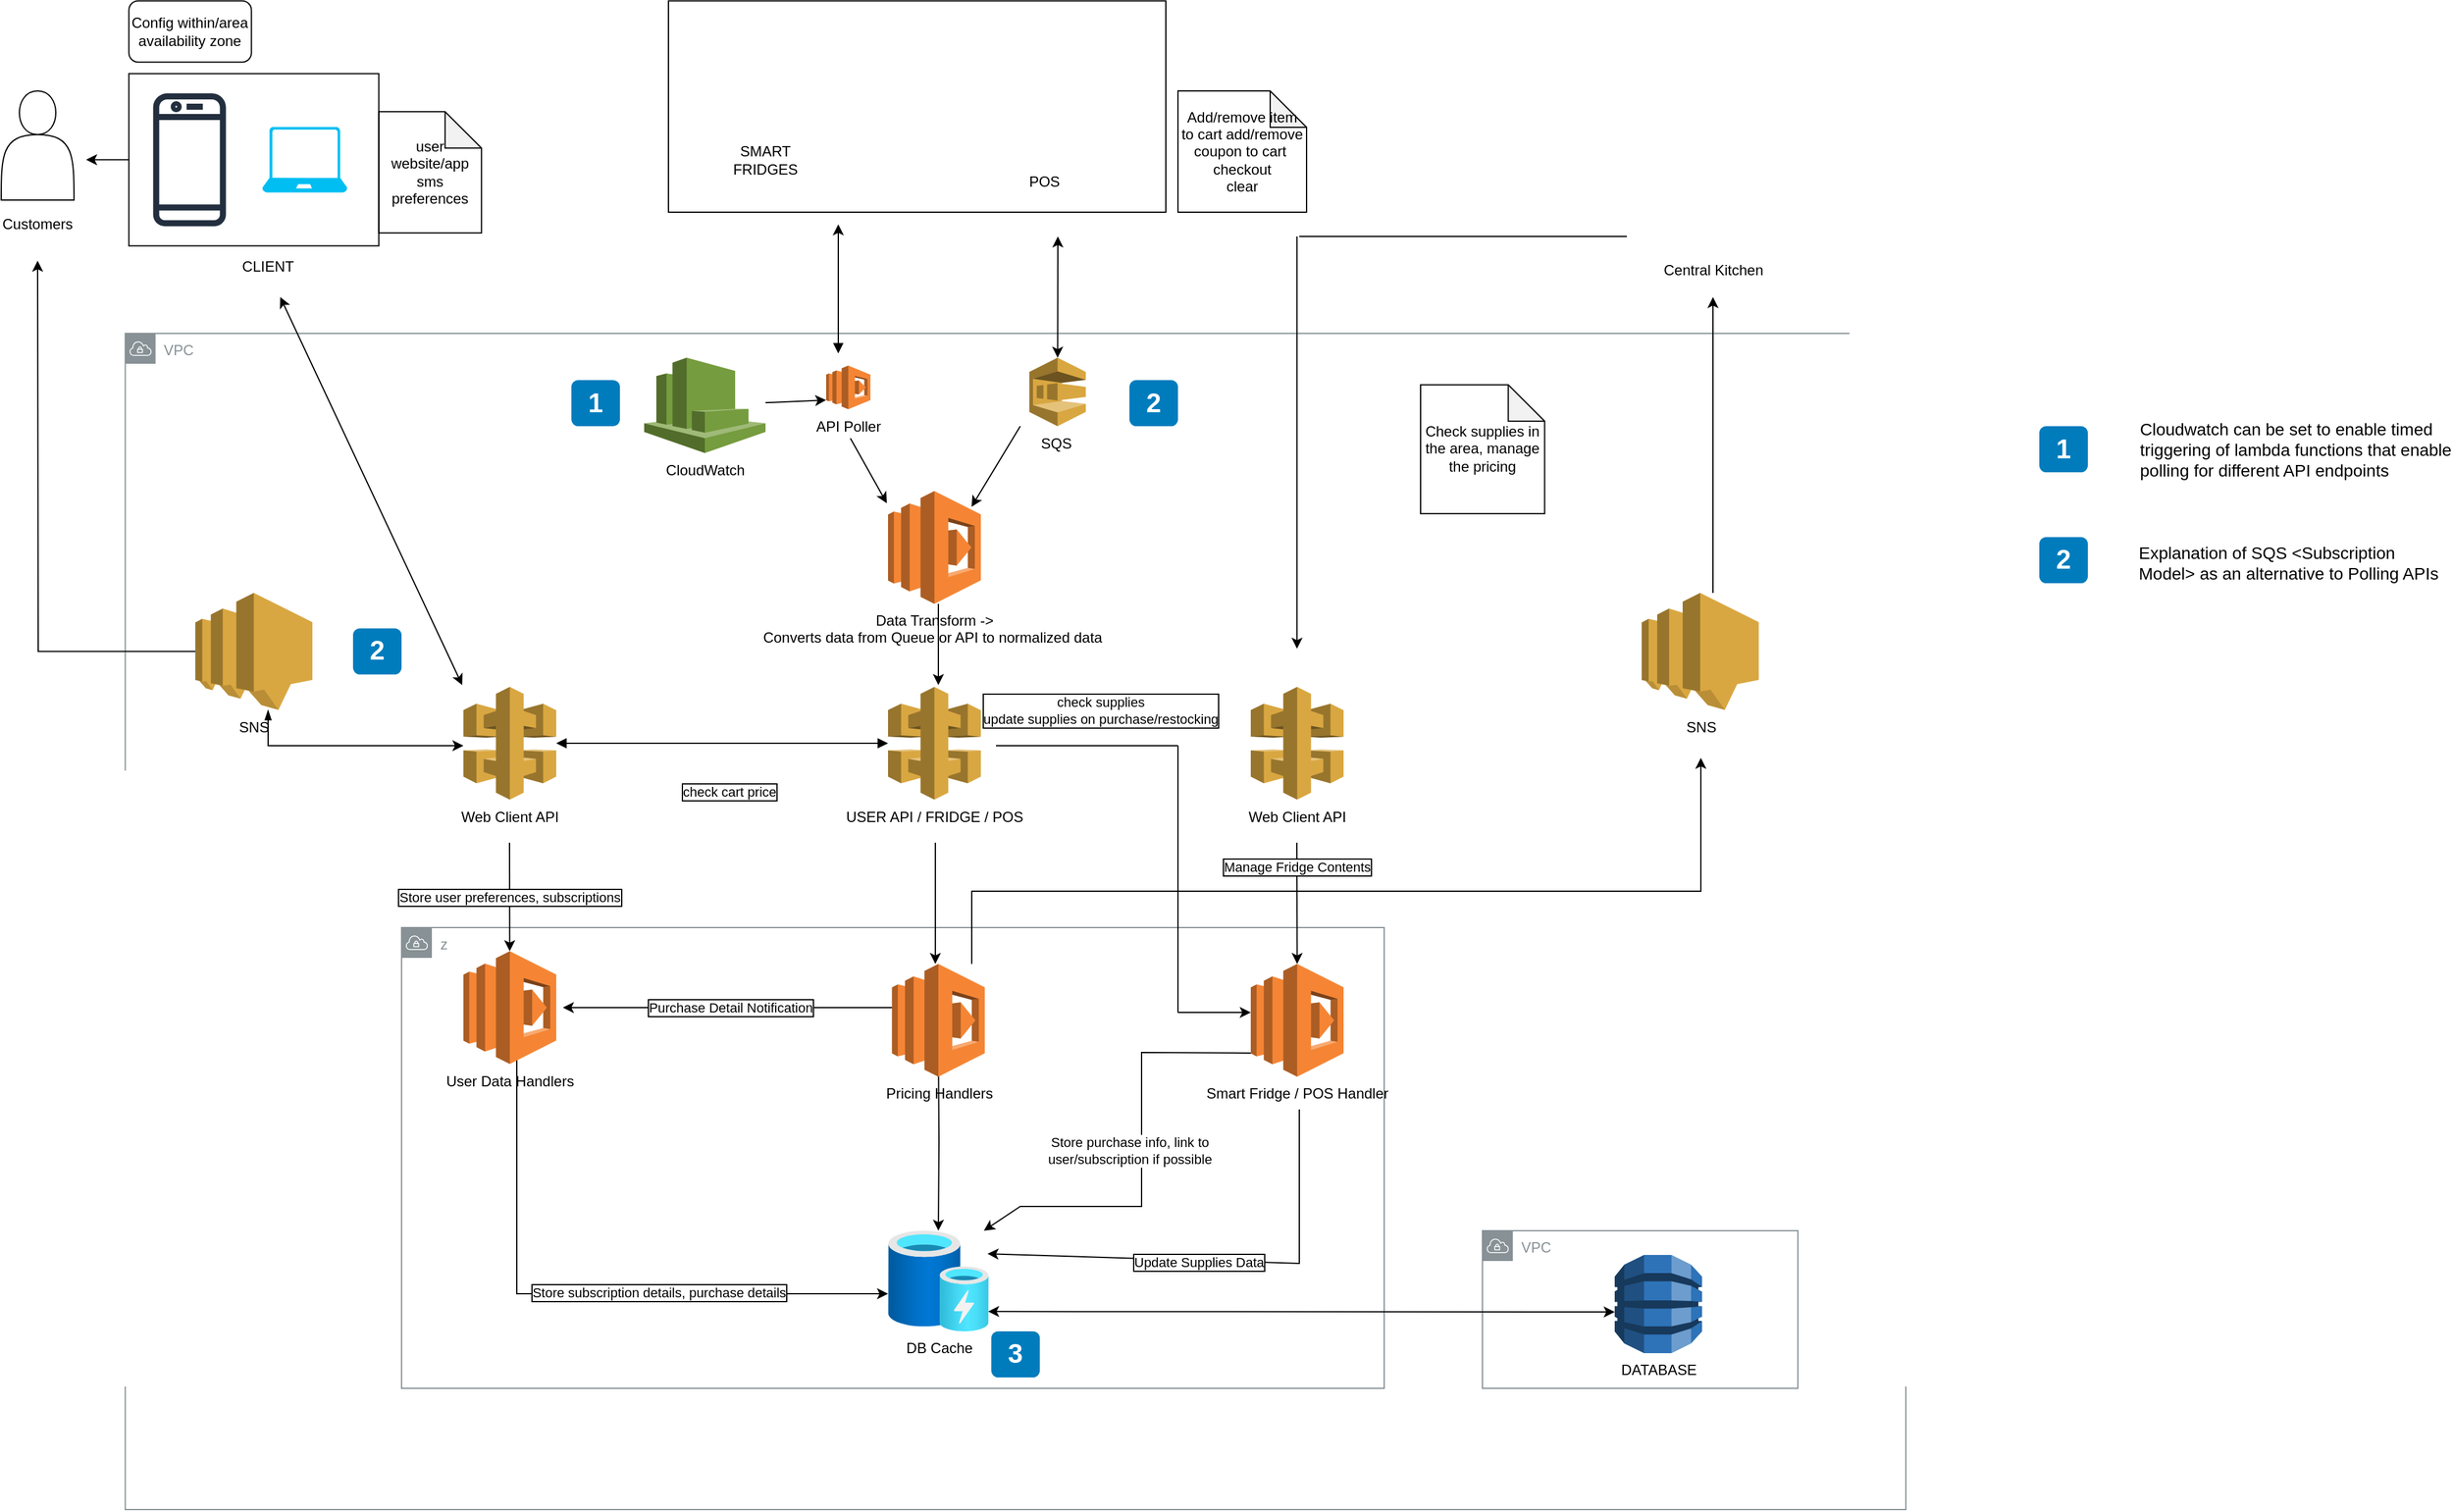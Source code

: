 <mxfile version="13.8.8" type="github">
  <diagram id="Ht1M8jgEwFfnCIfOTk4-" name="Baseline">
    <mxGraphModel dx="1185" dy="1864" grid="1" gridSize="10" guides="1" tooltips="1" connect="1" arrows="1" fold="1" page="1" pageScale="1" pageWidth="827" pageHeight="1169" math="0" shadow="0">
      <root>
        <mxCell id="0" />
        <mxCell id="1" parent="0" />
        <mxCell id="fEWSsfInUBWigz7cEwma-26" value="VPC" style="outlineConnect=0;gradientColor=none;html=1;whiteSpace=wrap;fontSize=12;fontStyle=0;shape=mxgraph.aws4.group;grIcon=mxgraph.aws4.group_vpc;strokeColor=#879196;fillColor=none;verticalAlign=top;align=left;spacingLeft=30;fontColor=#879196;dashed=0;" parent="1" vertex="1">
          <mxGeometry x="1241" y="740" width="260" height="130" as="geometry" />
        </mxCell>
        <mxCell id="fEWSsfInUBWigz7cEwma-25" value="z" style="outlineConnect=0;gradientColor=none;html=1;whiteSpace=wrap;fontSize=12;fontStyle=0;shape=mxgraph.aws4.group;grIcon=mxgraph.aws4.group_vpc;strokeColor=#879196;fillColor=none;verticalAlign=top;align=left;spacingLeft=30;fontColor=#879196;dashed=0;movable=0;resizable=0;rotatable=0;deletable=0;editable=0;connectable=0;" parent="1" vertex="1">
          <mxGeometry x="350" y="490" width="810" height="380" as="geometry" />
        </mxCell>
        <mxCell id="fEWSsfInUBWigz7cEwma-69" value="VPC" style="outlineConnect=0;gradientColor=none;html=1;whiteSpace=wrap;fontSize=12;fontStyle=0;shape=mxgraph.aws4.group;grIcon=mxgraph.aws4.group_vpc;strokeColor=#879196;fillColor=none;verticalAlign=top;align=left;spacingLeft=30;fontColor=#879196;dashed=0;movable=0;resizable=0;rotatable=0;deletable=0;editable=0;connectable=0;" parent="1" vertex="1">
          <mxGeometry x="122.25" width="1467.75" height="970" as="geometry" />
        </mxCell>
        <mxCell id="-QjtrjUzRDEMRZ5MF8oH-42" value="1" style="rounded=1;whiteSpace=wrap;html=1;fillColor=#007CBD;strokeColor=none;fontColor=#FFFFFF;fontStyle=1;fontSize=22;labelBackgroundColor=none;" parent="1" vertex="1">
          <mxGeometry x="1700" y="76.5" width="40" height="38" as="geometry" />
        </mxCell>
        <mxCell id="-QjtrjUzRDEMRZ5MF8oH-43" value="2" style="rounded=1;whiteSpace=wrap;html=1;fillColor=#007CBD;strokeColor=none;fontColor=#FFFFFF;fontStyle=1;fontSize=22;labelBackgroundColor=none;" parent="1" vertex="1">
          <mxGeometry x="1700" y="168" width="40" height="38" as="geometry" />
        </mxCell>
        <mxCell id="SCVMTBWpLvtzJIhz15lM-13" value="Cloudwatch can be set to enable timed triggering of lambda functions that enable polling for different API endpoints" style="text;html=1;align=left;verticalAlign=top;spacingTop=-4;fontSize=14;labelBackgroundColor=none;whiteSpace=wrap;" parent="1" vertex="1">
          <mxGeometry x="1781" y="67.5" width="259" height="113" as="geometry" />
        </mxCell>
        <mxCell id="SCVMTBWpLvtzJIhz15lM-14" value="Explanation of SQS &amp;lt;Subscription Model&amp;gt; as an alternative to Polling APIs" style="text;html=1;align=left;verticalAlign=top;spacingTop=-4;fontSize=14;labelBackgroundColor=none;whiteSpace=wrap;" parent="1" vertex="1">
          <mxGeometry x="1780" y="169.5" width="250" height="53.5" as="geometry" />
        </mxCell>
        <mxCell id="jZVaUwOg5UY3L9NAnvdq-179" value="" style="group" parent="1" vertex="1" connectable="0">
          <mxGeometry x="1350" y="384.5" width="21" height="26" as="geometry" />
        </mxCell>
        <mxCell id="jZVaUwOg5UY3L9NAnvdq-180" value="" style="rounded=0;whiteSpace=wrap;html=1;labelBackgroundColor=#ffffff;fontSize=14;align=center;strokeColor=none;" parent="jZVaUwOg5UY3L9NAnvdq-179" vertex="1">
          <mxGeometry width="21" height="26" as="geometry" />
        </mxCell>
        <mxCell id="gl3oY4MYR-EuyxaPfRnC-24" value="Store user preferences, subscriptions" style="edgeStyle=none;rounded=0;orthogonalLoop=1;jettySize=auto;html=1;startArrow=none;startFill=0;labelBorderColor=#000000;" parent="1" edge="1" target="fEWSsfInUBWigz7cEwma-18">
          <mxGeometry relative="1" as="geometry">
            <mxPoint x="448" y="490" as="targetPoint" />
            <mxPoint x="439" y="420" as="sourcePoint" />
          </mxGeometry>
        </mxCell>
        <mxCell id="gl3oY4MYR-EuyxaPfRnC-27" style="rounded=0;orthogonalLoop=1;jettySize=auto;html=1;startArrow=block;startFill=1;endArrow=block;endFill=1;" parent="1" source="gl3oY4MYR-EuyxaPfRnC-5" target="gl3oY4MYR-EuyxaPfRnC-6" edge="1">
          <mxGeometry relative="1" as="geometry">
            <mxPoint x="790" y="374" as="targetPoint" />
          </mxGeometry>
        </mxCell>
        <mxCell id="gl3oY4MYR-EuyxaPfRnC-5" value="Web Client API" style="outlineConnect=0;dashed=0;verticalLabelPosition=bottom;verticalAlign=top;align=center;html=1;shape=mxgraph.aws3.api_gateway;fillColor=#D9A741;gradientColor=none;" parent="1" vertex="1">
          <mxGeometry x="401" y="291.5" width="76.5" height="93" as="geometry" />
        </mxCell>
        <mxCell id="gl3oY4MYR-EuyxaPfRnC-6" value="USER API / FRIDGE / POS" style="outlineConnect=0;dashed=0;verticalLabelPosition=bottom;verticalAlign=top;align=center;html=1;shape=mxgraph.aws3.api_gateway;fillColor=#D9A741;gradientColor=none;" parent="1" vertex="1">
          <mxGeometry x="751" y="291.5" width="76.5" height="93" as="geometry" />
        </mxCell>
        <mxCell id="gl3oY4MYR-EuyxaPfRnC-16" style="edgeStyle=orthogonalEdgeStyle;rounded=0;orthogonalLoop=1;jettySize=auto;html=1;" parent="1" target="gl3oY4MYR-EuyxaPfRnC-13" edge="1">
          <mxGeometry relative="1" as="geometry">
            <Array as="points">
              <mxPoint x="445" y="792" />
            </Array>
            <mxPoint x="445" y="592" as="sourcePoint" />
          </mxGeometry>
        </mxCell>
        <mxCell id="gl3oY4MYR-EuyxaPfRnC-18" value="Store subscription details, purchase details" style="edgeLabel;html=1;align=center;verticalAlign=middle;resizable=0;points=[];labelBorderColor=#000000;" parent="gl3oY4MYR-EuyxaPfRnC-16" vertex="1" connectable="0">
          <mxGeometry x="-0.193" y="59" relative="1" as="geometry">
            <mxPoint x="112.5" y="57.5" as="offset" />
          </mxGeometry>
        </mxCell>
        <mxCell id="gl3oY4MYR-EuyxaPfRnC-17" style="edgeStyle=orthogonalEdgeStyle;rounded=0;orthogonalLoop=1;jettySize=auto;html=1;" parent="1" target="gl3oY4MYR-EuyxaPfRnC-13" edge="1">
          <mxGeometry relative="1" as="geometry">
            <mxPoint x="792.529" y="592" as="sourcePoint" />
          </mxGeometry>
        </mxCell>
        <mxCell id="gl3oY4MYR-EuyxaPfRnC-19" value="Purchase Detail Notification" style="edgeStyle=orthogonalEdgeStyle;rounded=0;orthogonalLoop=1;jettySize=auto;html=1;labelBorderColor=#000000;" parent="1" edge="1">
          <mxGeometry relative="1" as="geometry">
            <mxPoint x="758.0" y="556" as="sourcePoint" />
            <mxPoint x="483" y="556" as="targetPoint" />
          </mxGeometry>
        </mxCell>
        <mxCell id="fEWSsfInUBWigz7cEwma-63" style="edgeStyle=orthogonalEdgeStyle;rounded=0;orthogonalLoop=1;jettySize=auto;html=1;startArrow=none;startFill=0;" parent="1" edge="1">
          <mxGeometry relative="1" as="geometry">
            <mxPoint x="1421" y="350" as="targetPoint" />
            <mxPoint x="820" y="520" as="sourcePoint" />
            <Array as="points">
              <mxPoint x="820" y="460" />
              <mxPoint x="1421" y="460" />
            </Array>
          </mxGeometry>
        </mxCell>
        <mxCell id="gl3oY4MYR-EuyxaPfRnC-20" value="Store purchase info, link to &lt;br&gt;user/subscription if possible" style="edgeStyle=none;rounded=0;orthogonalLoop=1;jettySize=auto;html=1;startArrow=none;startFill=0;entryX=0.952;entryY=0;entryDx=0;entryDy=0;entryPerimeter=0;exitX=0;exitY=0.79;exitDx=0;exitDy=0;exitPerimeter=0;" parent="1" source="fEWSsfInUBWigz7cEwma-67" target="gl3oY4MYR-EuyxaPfRnC-13" edge="1">
          <mxGeometry x="-0.029" y="-10" relative="1" as="geometry">
            <mxPoint x="1053.75" y="556" as="sourcePoint" />
            <Array as="points">
              <mxPoint x="960" y="593" />
              <mxPoint x="960" y="720" />
              <mxPoint x="860" y="720" />
            </Array>
            <mxPoint as="offset" />
          </mxGeometry>
        </mxCell>
        <mxCell id="gl3oY4MYR-EuyxaPfRnC-21" value="Update Supplies Data" style="edgeStyle=none;rounded=0;orthogonalLoop=1;jettySize=auto;html=1;startArrow=none;startFill=0;entryX=0.988;entryY=0.229;entryDx=0;entryDy=0;entryPerimeter=0;labelBorderColor=#000000;" parent="1" target="gl3oY4MYR-EuyxaPfRnC-13" edge="1">
          <mxGeometry x="-0.109" y="-40" relative="1" as="geometry">
            <mxPoint x="964.5" y="760" as="targetPoint" />
            <Array as="points">
              <mxPoint x="1090" y="767" />
            </Array>
            <mxPoint x="-40" y="40" as="offset" />
            <mxPoint x="1090" y="640" as="sourcePoint" />
          </mxGeometry>
        </mxCell>
        <mxCell id="fEWSsfInUBWigz7cEwma-28" style="edgeStyle=orthogonalEdgeStyle;rounded=0;orthogonalLoop=1;jettySize=auto;html=1;entryX=0.994;entryY=0.803;entryDx=0;entryDy=0;entryPerimeter=0;endArrow=classic;endFill=1;startArrow=classic;startFill=1;" parent="1" target="gl3oY4MYR-EuyxaPfRnC-13" edge="1">
          <mxGeometry relative="1" as="geometry">
            <mxPoint x="1240" y="800.5" as="targetPoint" />
            <mxPoint x="1350" y="807" as="sourcePoint" />
            <Array as="points">
              <mxPoint x="1330" y="807" />
            </Array>
          </mxGeometry>
        </mxCell>
        <mxCell id="gl3oY4MYR-EuyxaPfRnC-12" value="DATABASE" style="outlineConnect=0;dashed=0;verticalLabelPosition=bottom;verticalAlign=top;align=center;html=1;shape=mxgraph.aws3.dynamo_db;fillColor=#2E73B8;gradientColor=none;" parent="1" vertex="1">
          <mxGeometry x="1350" y="760" width="72" height="81" as="geometry" />
        </mxCell>
        <mxCell id="gl3oY4MYR-EuyxaPfRnC-13" value="DB Cache" style="aspect=fixed;html=1;points=[];align=center;image;fontSize=12;image=img/lib/azure2/general/Cache.svg;" parent="1" vertex="1">
          <mxGeometry x="751" y="740" width="83" height="83" as="geometry" />
        </mxCell>
        <mxCell id="gl3oY4MYR-EuyxaPfRnC-25" value="Manage Fridge Contents" style="edgeStyle=none;rounded=0;orthogonalLoop=1;jettySize=auto;html=1;startArrow=none;startFill=0;entryX=0.5;entryY=0;entryDx=0;entryDy=0;entryPerimeter=0;labelBorderColor=#000000;" parent="1" edge="1" target="fEWSsfInUBWigz7cEwma-67">
          <mxGeometry x="-0.6" relative="1" as="geometry">
            <mxPoint x="1088" y="420" as="sourcePoint" />
            <mxPoint as="offset" />
            <mxPoint x="1140.005" y="566.08" as="targetPoint" />
          </mxGeometry>
        </mxCell>
        <mxCell id="gl3oY4MYR-EuyxaPfRnC-22" value="Web Client API" style="outlineConnect=0;dashed=0;verticalLabelPosition=bottom;verticalAlign=top;align=center;html=1;shape=mxgraph.aws3.api_gateway;fillColor=#D9A741;gradientColor=none;" parent="1" vertex="1">
          <mxGeometry x="1050" y="291.5" width="76.5" height="93" as="geometry" />
        </mxCell>
        <mxCell id="gl3oY4MYR-EuyxaPfRnC-26" value="Check supplies in the area, manage the pricing" style="shape=note;whiteSpace=wrap;html=1;backgroundOutline=1;darkOpacity=0.05;" parent="1" vertex="1">
          <mxGeometry x="1190" y="42.37" width="102.25" height="106.25" as="geometry" />
        </mxCell>
        <mxCell id="jE5sYu9Vxkrzj_yrKMdt-1" value="Add/remove item to cart add/remove coupon to cart&amp;nbsp;&lt;br&gt;checkout&lt;br&gt;clear" style="shape=note;whiteSpace=wrap;html=1;backgroundOutline=1;darkOpacity=0.05;" parent="1" vertex="1">
          <mxGeometry x="990" y="-200" width="106" height="100" as="geometry" />
        </mxCell>
        <mxCell id="jE5sYu9Vxkrzj_yrKMdt-2" value="" style="endArrow=classic;html=1;" parent="1" edge="1">
          <mxGeometry width="50" height="50" relative="1" as="geometry">
            <mxPoint x="790" y="420" as="sourcePoint" />
            <mxPoint x="790" y="520" as="targetPoint" />
          </mxGeometry>
        </mxCell>
        <mxCell id="jE5sYu9Vxkrzj_yrKMdt-3" value="check cart price" style="edgeLabel;html=1;align=center;verticalAlign=middle;resizable=0;points=[];labelBorderColor=#000000;" parent="jE5sYu9Vxkrzj_yrKMdt-2" vertex="1" connectable="0">
          <mxGeometry x="-0.92" relative="1" as="geometry">
            <mxPoint x="-170" y="-46.19" as="offset" />
          </mxGeometry>
        </mxCell>
        <mxCell id="jE5sYu9Vxkrzj_yrKMdt-4" value="user website/app sms preferences" style="shape=note;whiteSpace=wrap;html=1;backgroundOutline=1;darkOpacity=0.05;" parent="1" vertex="1">
          <mxGeometry x="331.25" y="-182.88" width="84.62" height="100" as="geometry" />
        </mxCell>
        <mxCell id="jE5sYu9Vxkrzj_yrKMdt-5" value="Config within/area availability zone" style="rounded=1;whiteSpace=wrap;html=1;" parent="1" vertex="1">
          <mxGeometry x="125.25" y="-274.25" width="101" height="50.5" as="geometry" />
        </mxCell>
        <mxCell id="jE5sYu9Vxkrzj_yrKMdt-6" value="" style="endArrow=none;html=1;" parent="1" edge="1">
          <mxGeometry width="50" height="50" relative="1" as="geometry">
            <mxPoint x="840" y="340" as="sourcePoint" />
            <mxPoint x="990" y="340" as="targetPoint" />
          </mxGeometry>
        </mxCell>
        <mxCell id="jE5sYu9Vxkrzj_yrKMdt-9" value="check supplies&lt;br&gt;update supplies on purchase/restocking" style="edgeLabel;html=1;align=center;verticalAlign=middle;resizable=0;points=[];labelBorderColor=#000000;" parent="jE5sYu9Vxkrzj_yrKMdt-6" vertex="1" connectable="0">
          <mxGeometry x="0.856" y="-2" relative="1" as="geometry">
            <mxPoint x="-53.2" y="-31.5" as="offset" />
          </mxGeometry>
        </mxCell>
        <mxCell id="jE5sYu9Vxkrzj_yrKMdt-7" value="" style="endArrow=none;html=1;endFill=0;" parent="1" edge="1">
          <mxGeometry width="50" height="50" relative="1" as="geometry">
            <mxPoint x="990" y="340" as="sourcePoint" />
            <mxPoint x="990" y="560" as="targetPoint" />
          </mxGeometry>
        </mxCell>
        <mxCell id="fEWSsfInUBWigz7cEwma-18" value="User Data Handlers" style="outlineConnect=0;dashed=0;verticalLabelPosition=bottom;verticalAlign=top;align=center;html=1;shape=mxgraph.aws3.lambda;fillColor=#F58534;gradientColor=none;" parent="1" vertex="1">
          <mxGeometry x="401" y="509.5" width="76.5" height="93" as="geometry" />
        </mxCell>
        <mxCell id="fEWSsfInUBWigz7cEwma-31" value="SQS&amp;nbsp;" style="outlineConnect=0;dashed=0;verticalLabelPosition=bottom;verticalAlign=top;align=center;html=1;shape=mxgraph.aws3.sqs;fillColor=#D9A741;gradientColor=none;" parent="1" vertex="1">
          <mxGeometry x="867.5" y="19.97" width="46.5" height="56.53" as="geometry" />
        </mxCell>
        <mxCell id="fEWSsfInUBWigz7cEwma-38" value="" style="group" parent="1" vertex="1" connectable="0">
          <mxGeometry x="810" y="-240" width="141.5" height="104.5" as="geometry" />
        </mxCell>
        <mxCell id="fEWSsfInUBWigz7cEwma-22" value="" style="shape=image;html=1;verticalAlign=top;verticalLabelPosition=bottom;labelBackgroundColor=#ffffff;imageAspect=0;aspect=fixed;image=https://cdn0.iconfinder.com/data/icons/cryptocurrency-blockchain-fintech-free/32/finance_Checkout_order_order_checkout_stripe_terminal_credit_card-65-128.png;fillColor=none;" parent="fEWSsfInUBWigz7cEwma-38" vertex="1">
          <mxGeometry width="52.25" height="52.25" as="geometry" />
        </mxCell>
        <mxCell id="fEWSsfInUBWigz7cEwma-23" value="" style="shape=image;html=1;verticalAlign=top;verticalLabelPosition=bottom;labelBackgroundColor=#ffffff;imageAspect=0;aspect=fixed;image=https://cdn0.iconfinder.com/data/icons/cryptocurrency-blockchain-fintech-free/32/finance_Checkout_order_order_checkout_stripe_terminal_credit_card-65-128.png;fillColor=none;" parent="fEWSsfInUBWigz7cEwma-38" vertex="1">
          <mxGeometry x="42.25" y="25.37" width="52.25" height="52.25" as="geometry" />
        </mxCell>
        <mxCell id="fEWSsfInUBWigz7cEwma-24" value="" style="shape=image;html=1;verticalAlign=top;verticalLabelPosition=bottom;labelBackgroundColor=#ffffff;imageAspect=0;aspect=fixed;image=https://cdn0.iconfinder.com/data/icons/cryptocurrency-blockchain-fintech-free/32/finance_Checkout_order_order_checkout_stripe_terminal_credit_card-65-128.png;fillColor=none;" parent="fEWSsfInUBWigz7cEwma-38" vertex="1">
          <mxGeometry x="89.25" y="52.25" width="52.25" height="52.25" as="geometry" />
        </mxCell>
        <mxCell id="fEWSsfInUBWigz7cEwma-39" value="" style="group" parent="1" vertex="1" connectable="0">
          <mxGeometry x="604.62" y="-240" width="120" height="79.25" as="geometry" />
        </mxCell>
        <mxCell id="fEWSsfInUBWigz7cEwma-14" value="" style="shape=image;html=1;verticalAlign=top;verticalLabelPosition=bottom;labelBackgroundColor=#ffffff;imageAspect=0;aspect=fixed;image=https://cdn2.iconfinder.com/data/icons/home-sweet-home-4/320/fredge-128.png;fillColor=none;" parent="fEWSsfInUBWigz7cEwma-39" vertex="1">
          <mxGeometry width="41.057" height="41.057" as="geometry" />
        </mxCell>
        <mxCell id="fEWSsfInUBWigz7cEwma-20" value="" style="shape=image;html=1;verticalAlign=top;verticalLabelPosition=bottom;labelBackgroundColor=#ffffff;imageAspect=0;aspect=fixed;image=https://cdn2.iconfinder.com/data/icons/home-sweet-home-4/320/fredge-128.png;fillColor=none;" parent="fEWSsfInUBWigz7cEwma-39" vertex="1">
          <mxGeometry x="41.81" y="20.533" width="38.193" height="38.193" as="geometry" />
        </mxCell>
        <mxCell id="fEWSsfInUBWigz7cEwma-21" value="" style="shape=image;html=1;verticalAlign=top;verticalLabelPosition=bottom;labelBackgroundColor=#ffffff;imageAspect=0;aspect=fixed;image=https://cdn2.iconfinder.com/data/icons/home-sweet-home-4/320/fredge-128.png;fillColor=none;" parent="fEWSsfInUBWigz7cEwma-39" vertex="1">
          <mxGeometry x="80" y="41.057" width="38.193" height="38.193" as="geometry" />
        </mxCell>
        <mxCell id="fEWSsfInUBWigz7cEwma-35" value="CloudWatch" style="outlineConnect=0;dashed=0;verticalLabelPosition=bottom;verticalAlign=top;align=center;html=1;shape=mxgraph.aws3.cloudwatch;fillColor=#759C3E;gradientColor=none;" parent="1" vertex="1">
          <mxGeometry x="550" y="19.97" width="100" height="78.64" as="geometry" />
        </mxCell>
        <mxCell id="fEWSsfInUBWigz7cEwma-77" style="edgeStyle=orthogonalEdgeStyle;rounded=0;orthogonalLoop=1;jettySize=auto;html=1;startArrow=none;startFill=0;" parent="1" source="fEWSsfInUBWigz7cEwma-19" edge="1">
          <mxGeometry relative="1" as="geometry">
            <mxPoint x="792.5" y="290" as="targetPoint" />
            <Array as="points">
              <mxPoint x="793" y="257" />
            </Array>
          </mxGeometry>
        </mxCell>
        <mxCell id="fEWSsfInUBWigz7cEwma-19" value="Data Transform -&amp;gt; &lt;br&gt;Converts data from Queue or API to normalized data&amp;nbsp;" style="outlineConnect=0;dashed=0;verticalLabelPosition=bottom;verticalAlign=top;align=center;html=1;shape=mxgraph.aws3.lambda;fillColor=#F58534;gradientColor=none;" parent="1" vertex="1">
          <mxGeometry x="751" y="130" width="76.5" height="93" as="geometry" />
        </mxCell>
        <mxCell id="fEWSsfInUBWigz7cEwma-45" value="API Poller" style="outlineConnect=0;dashed=0;verticalLabelPosition=bottom;verticalAlign=top;align=center;html=1;shape=mxgraph.aws3.lambda;fillColor=#F58534;gradientColor=none;" parent="1" vertex="1">
          <mxGeometry x="700" y="26.5" width="36.5" height="36" as="geometry" />
        </mxCell>
        <mxCell id="fEWSsfInUBWigz7cEwma-47" value="" style="endArrow=classic;html=1;entryX=0;entryY=0.79;entryDx=0;entryDy=0;entryPerimeter=0;" parent="1" source="fEWSsfInUBWigz7cEwma-35" target="fEWSsfInUBWigz7cEwma-45" edge="1">
          <mxGeometry width="50" height="50" relative="1" as="geometry">
            <mxPoint x="620" y="106.5" as="sourcePoint" />
            <mxPoint x="670" y="56.5" as="targetPoint" />
          </mxGeometry>
        </mxCell>
        <mxCell id="fEWSsfInUBWigz7cEwma-48" value="" style="endArrow=classic;html=1;startArrow=block;startFill=1;" parent="1" edge="1">
          <mxGeometry width="50" height="50" relative="1" as="geometry">
            <mxPoint x="710" y="16.5" as="sourcePoint" />
            <mxPoint x="710" y="-90" as="targetPoint" />
          </mxGeometry>
        </mxCell>
        <mxCell id="fEWSsfInUBWigz7cEwma-50" value="" style="endArrow=classic;html=1;" parent="1" edge="1">
          <mxGeometry width="50" height="50" relative="1" as="geometry">
            <mxPoint x="720" y="86.5" as="sourcePoint" />
            <mxPoint x="750" y="140" as="targetPoint" />
          </mxGeometry>
        </mxCell>
        <mxCell id="fEWSsfInUBWigz7cEwma-51" value="" style="endArrow=classic;html=1;startArrow=classic;startFill=1;" parent="1" source="fEWSsfInUBWigz7cEwma-31" edge="1">
          <mxGeometry width="50" height="50" relative="1" as="geometry">
            <mxPoint x="750" y="36.5" as="sourcePoint" />
            <mxPoint x="891" y="-80" as="targetPoint" />
          </mxGeometry>
        </mxCell>
        <mxCell id="fEWSsfInUBWigz7cEwma-53" value="" style="endArrow=classic;html=1;" parent="1" edge="1">
          <mxGeometry width="50" height="50" relative="1" as="geometry">
            <mxPoint x="860" y="76.5" as="sourcePoint" />
            <mxPoint x="819.835" y="143" as="targetPoint" />
          </mxGeometry>
        </mxCell>
        <mxCell id="fEWSsfInUBWigz7cEwma-54" value="Central Kitchen" style="shape=image;html=1;verticalAlign=top;verticalLabelPosition=bottom;labelBackgroundColor=#ffffff;imageAspect=0;aspect=fixed;image=https://cdn1.iconfinder.com/data/icons/locations-redesign/48/Chef1-128.png;fillColor=none;" parent="1" vertex="1">
          <mxGeometry x="1372.25" y="-184.5" width="118" height="118" as="geometry" />
        </mxCell>
        <mxCell id="fEWSsfInUBWigz7cEwma-55" value="" style="endArrow=classic;html=1;startArrow=none;startFill=0;" parent="1" edge="1">
          <mxGeometry width="50" height="50" relative="1" as="geometry">
            <mxPoint x="1088.11" y="-80" as="sourcePoint" />
            <mxPoint x="1088.11" y="260" as="targetPoint" />
          </mxGeometry>
        </mxCell>
        <mxCell id="fEWSsfInUBWigz7cEwma-56" value="" style="endArrow=classic;startArrow=classic;html=1;" parent="1" edge="1">
          <mxGeometry width="50" height="50" relative="1" as="geometry">
            <mxPoint x="400" y="290" as="sourcePoint" />
            <mxPoint x="250" y="-30" as="targetPoint" />
          </mxGeometry>
        </mxCell>
        <mxCell id="fEWSsfInUBWigz7cEwma-59" style="edgeStyle=orthogonalEdgeStyle;rounded=0;orthogonalLoop=1;jettySize=auto;html=1;startArrow=blockThin;startFill=1;" parent="1" source="fEWSsfInUBWigz7cEwma-58" target="gl3oY4MYR-EuyxaPfRnC-5" edge="1">
          <mxGeometry relative="1" as="geometry">
            <mxPoint x="78.25" y="340" as="targetPoint" />
            <Array as="points">
              <mxPoint x="240" y="340" />
            </Array>
          </mxGeometry>
        </mxCell>
        <mxCell id="fEWSsfInUBWigz7cEwma-71" style="edgeStyle=orthogonalEdgeStyle;rounded=0;orthogonalLoop=1;jettySize=auto;html=1;startArrow=none;startFill=0;" parent="1" source="fEWSsfInUBWigz7cEwma-58" edge="1">
          <mxGeometry relative="1" as="geometry">
            <mxPoint x="50" y="-60" as="targetPoint" />
          </mxGeometry>
        </mxCell>
        <mxCell id="fEWSsfInUBWigz7cEwma-58" value="SNS" style="outlineConnect=0;dashed=0;verticalLabelPosition=bottom;verticalAlign=top;align=center;html=1;shape=mxgraph.aws3.sns;fillColor=#D9A741;gradientColor=none;" parent="1" vertex="1">
          <mxGeometry x="180" y="214" width="96.5" height="96.5" as="geometry" />
        </mxCell>
        <mxCell id="fEWSsfInUBWigz7cEwma-64" style="edgeStyle=orthogonalEdgeStyle;rounded=0;orthogonalLoop=1;jettySize=auto;html=1;startArrow=none;startFill=0;" parent="1" source="fEWSsfInUBWigz7cEwma-62" edge="1">
          <mxGeometry relative="1" as="geometry">
            <mxPoint x="1431" y="-30" as="targetPoint" />
            <Array as="points">
              <mxPoint x="1431" y="-30" />
            </Array>
          </mxGeometry>
        </mxCell>
        <mxCell id="fEWSsfInUBWigz7cEwma-62" value="SNS" style="outlineConnect=0;dashed=0;verticalLabelPosition=bottom;verticalAlign=top;align=center;html=1;shape=mxgraph.aws3.sns;fillColor=#D9A741;gradientColor=none;" parent="1" vertex="1">
          <mxGeometry x="1372.25" y="214" width="96.5" height="96.5" as="geometry" />
        </mxCell>
        <mxCell id="fEWSsfInUBWigz7cEwma-66" value="Pricing Handlers" style="outlineConnect=0;dashed=0;verticalLabelPosition=bottom;verticalAlign=top;align=center;html=1;shape=mxgraph.aws3.lambda;fillColor=#F58534;gradientColor=none;" parent="1" vertex="1">
          <mxGeometry x="754.25" y="520" width="76.5" height="93" as="geometry" />
        </mxCell>
        <mxCell id="fEWSsfInUBWigz7cEwma-67" value="Smart Fridge / POS Handler" style="outlineConnect=0;dashed=0;verticalLabelPosition=bottom;verticalAlign=top;align=center;html=1;shape=mxgraph.aws3.lambda;fillColor=#F58534;gradientColor=none;" parent="1" vertex="1">
          <mxGeometry x="1050" y="520" width="76.5" height="93" as="geometry" />
        </mxCell>
        <mxCell id="fEWSsfInUBWigz7cEwma-70" value="" style="group" parent="1" vertex="1" connectable="0">
          <mxGeometry x="125.25" y="-214.25" width="206" height="142" as="geometry" />
        </mxCell>
        <mxCell id="fEWSsfInUBWigz7cEwma-57" value="" style="rounded=0;whiteSpace=wrap;html=1;fillColor=none;" parent="fEWSsfInUBWigz7cEwma-70" vertex="1">
          <mxGeometry width="206" height="142" as="geometry" />
        </mxCell>
        <mxCell id="fEWSsfInUBWigz7cEwma-12" value="" style="outlineConnect=0;fontColor=#232F3E;gradientColor=none;fillColor=#232F3E;strokeColor=none;dashed=0;verticalLabelPosition=bottom;verticalAlign=top;align=center;html=1;fontSize=12;fontStyle=0;aspect=fixed;pointerEvents=1;shape=mxgraph.aws4.mobile_client;" parent="fEWSsfInUBWigz7cEwma-70" vertex="1">
          <mxGeometry x="20" y="13.93" width="60" height="114.15" as="geometry" />
        </mxCell>
        <mxCell id="fEWSsfInUBWigz7cEwma-13" value="" style="verticalLabelPosition=bottom;html=1;verticalAlign=top;align=center;strokeColor=none;fillColor=#00BEF2;shape=mxgraph.azure.laptop;pointerEvents=1;" parent="fEWSsfInUBWigz7cEwma-70" vertex="1">
          <mxGeometry x="110" y="44" width="70" height="54" as="geometry" />
        </mxCell>
        <mxCell id="fEWSsfInUBWigz7cEwma-72" value="" style="shape=actor;whiteSpace=wrap;html=1;fillColor=none;" parent="1" vertex="1">
          <mxGeometry x="20" y="-200" width="60" height="90" as="geometry" />
        </mxCell>
        <mxCell id="fEWSsfInUBWigz7cEwma-73" value="CLIENT" style="text;html=1;strokeColor=none;fillColor=none;align=center;verticalAlign=middle;whiteSpace=wrap;rounded=0;" parent="1" vertex="1">
          <mxGeometry x="220" y="-64.88" width="40" height="20" as="geometry" />
        </mxCell>
        <mxCell id="fEWSsfInUBWigz7cEwma-75" value="SMART FRIDGES" style="text;html=1;strokeColor=none;fillColor=none;align=center;verticalAlign=middle;whiteSpace=wrap;rounded=0;" parent="1" vertex="1">
          <mxGeometry x="630" y="-153.25" width="40" height="20" as="geometry" />
        </mxCell>
        <mxCell id="fEWSsfInUBWigz7cEwma-76" value="POS" style="text;html=1;strokeColor=none;fillColor=none;align=center;verticalAlign=middle;whiteSpace=wrap;rounded=0;" parent="1" vertex="1">
          <mxGeometry x="860" y="-135.5" width="40" height="20" as="geometry" />
        </mxCell>
        <mxCell id="fEWSsfInUBWigz7cEwma-80" value="" style="rounded=0;whiteSpace=wrap;html=1;fillColor=none;" parent="1" vertex="1">
          <mxGeometry x="570" y="-274.25" width="410" height="174.25" as="geometry" />
        </mxCell>
        <mxCell id="9ot6IsqcDrNDyghikGJW-1" value="Customers" style="text;html=1;strokeColor=none;fillColor=none;align=center;verticalAlign=middle;whiteSpace=wrap;rounded=0;" vertex="1" parent="1">
          <mxGeometry x="30" y="-100" width="40" height="20" as="geometry" />
        </mxCell>
        <mxCell id="9ot6IsqcDrNDyghikGJW-2" style="edgeStyle=orthogonalEdgeStyle;rounded=0;orthogonalLoop=1;jettySize=auto;html=1;" edge="1" parent="1" source="fEWSsfInUBWigz7cEwma-57">
          <mxGeometry relative="1" as="geometry">
            <mxPoint x="90" y="-143.25" as="targetPoint" />
          </mxGeometry>
        </mxCell>
        <mxCell id="9ot6IsqcDrNDyghikGJW-3" value="1" style="rounded=1;whiteSpace=wrap;html=1;fillColor=#007CBD;strokeColor=none;fontColor=#FFFFFF;fontStyle=1;fontSize=22;labelBackgroundColor=none;" vertex="1" parent="1">
          <mxGeometry x="490" y="38.5" width="40" height="38" as="geometry" />
        </mxCell>
        <mxCell id="9ot6IsqcDrNDyghikGJW-5" value="" style="endArrow=classic;html=1;" edge="1" parent="1">
          <mxGeometry width="50" height="50" relative="1" as="geometry">
            <mxPoint x="990" y="560" as="sourcePoint" />
            <mxPoint x="1050" y="560" as="targetPoint" />
          </mxGeometry>
        </mxCell>
        <mxCell id="9ot6IsqcDrNDyghikGJW-6" value="2" style="rounded=1;whiteSpace=wrap;html=1;fillColor=#007CBD;strokeColor=none;fontColor=#FFFFFF;fontStyle=1;fontSize=22;labelBackgroundColor=none;" vertex="1" parent="1">
          <mxGeometry x="950" y="38.5" width="40" height="38" as="geometry" />
        </mxCell>
        <mxCell id="9ot6IsqcDrNDyghikGJW-7" value="3" style="rounded=1;whiteSpace=wrap;html=1;fillColor=#007CBD;strokeColor=none;fontColor=#FFFFFF;fontStyle=1;fontSize=22;labelBackgroundColor=none;" vertex="1" parent="1">
          <mxGeometry x="836.13" y="823" width="40" height="38" as="geometry" />
        </mxCell>
        <mxCell id="9ot6IsqcDrNDyghikGJW-8" value="2" style="rounded=1;whiteSpace=wrap;html=1;fillColor=#007CBD;strokeColor=none;fontColor=#FFFFFF;fontStyle=1;fontSize=22;labelBackgroundColor=none;" vertex="1" parent="1">
          <mxGeometry x="310" y="243.25" width="40" height="38" as="geometry" />
        </mxCell>
        <mxCell id="9ot6IsqcDrNDyghikGJW-11" value="" style="endArrow=none;html=1;" edge="1" parent="1">
          <mxGeometry width="50" height="50" relative="1" as="geometry">
            <mxPoint x="1090" y="-80" as="sourcePoint" />
            <mxPoint x="1360" y="-80" as="targetPoint" />
          </mxGeometry>
        </mxCell>
      </root>
    </mxGraphModel>
  </diagram>
</mxfile>
